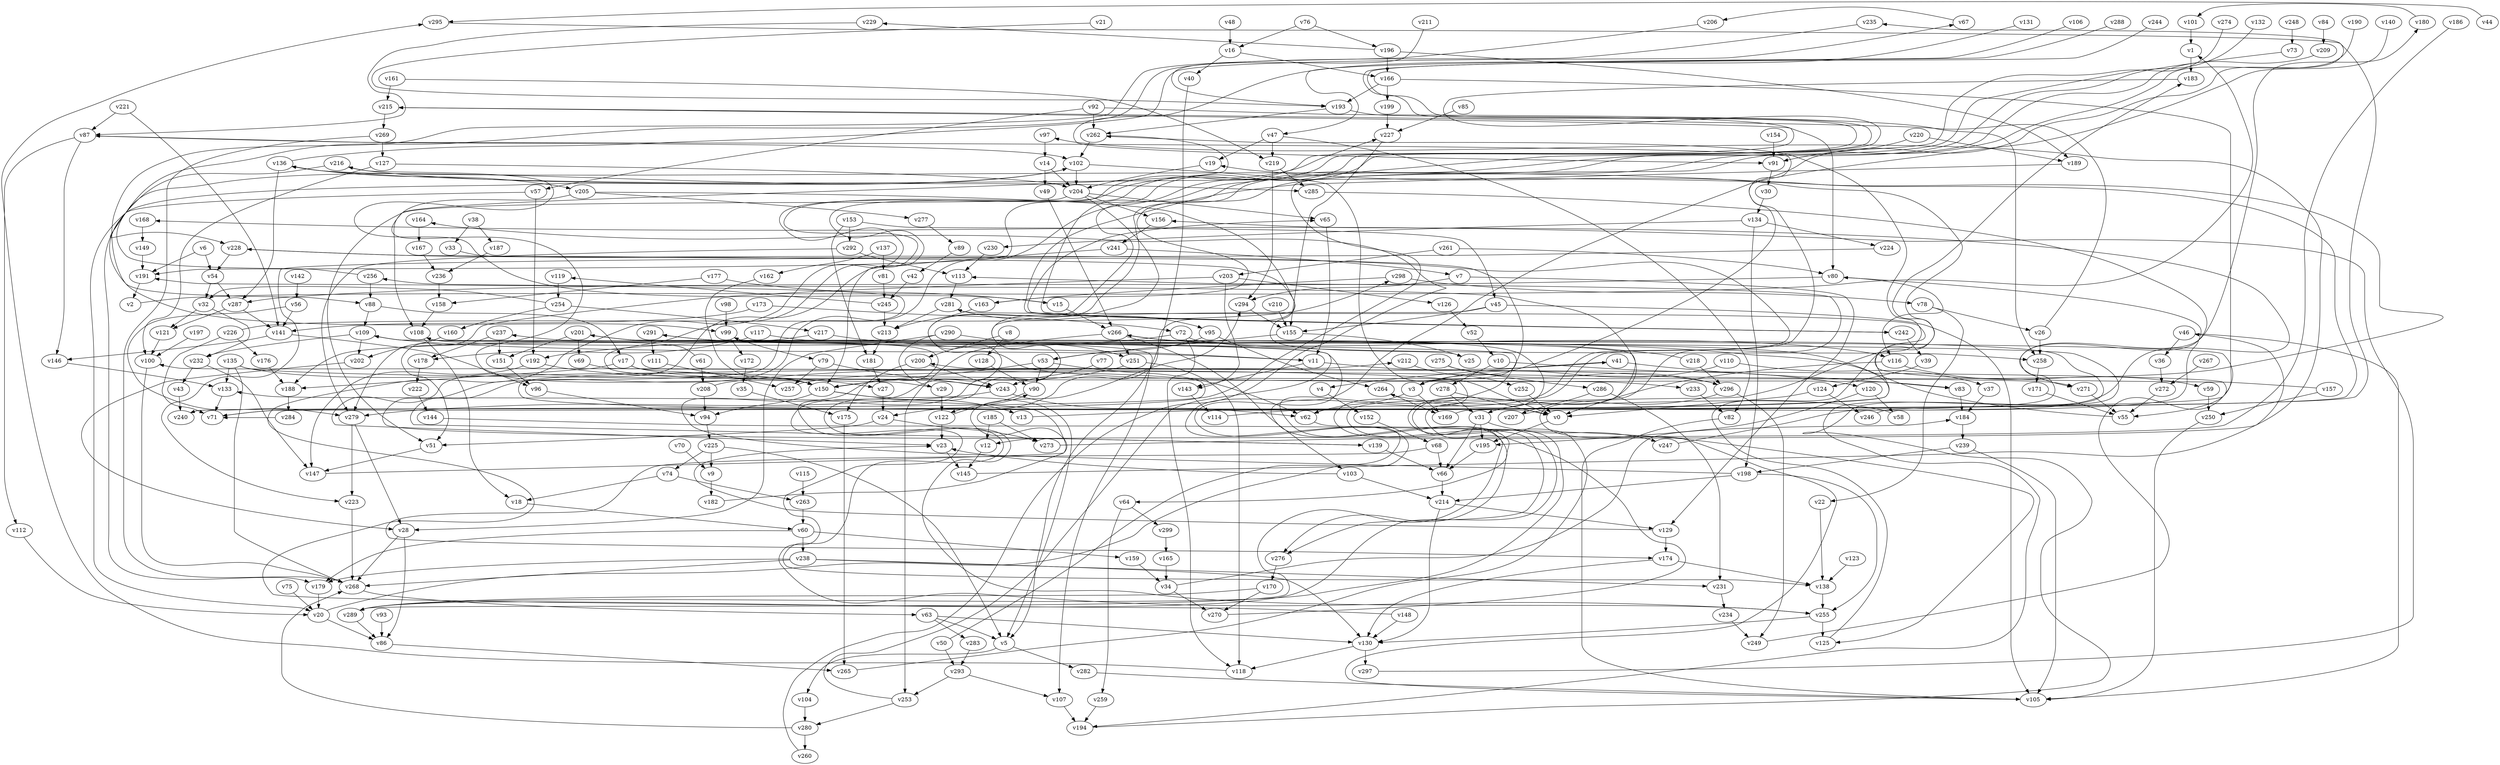// Benchmark game 448 - 300 vertices
// time_bound: 53
// targets: v127
digraph G {
    v0 [name="v0", player=1];
    v1 [name="v1", player=0];
    v2 [name="v2", player=1];
    v3 [name="v3", player=0];
    v4 [name="v4", player=1];
    v5 [name="v5", player=1];
    v6 [name="v6", player=1];
    v7 [name="v7", player=1];
    v8 [name="v8", player=0];
    v9 [name="v9", player=1];
    v10 [name="v10", player=1];
    v11 [name="v11", player=0];
    v12 [name="v12", player=0];
    v13 [name="v13", player=0];
    v14 [name="v14", player=1];
    v15 [name="v15", player=1];
    v16 [name="v16", player=0];
    v17 [name="v17", player=1];
    v18 [name="v18", player=1];
    v19 [name="v19", player=1];
    v20 [name="v20", player=1];
    v21 [name="v21", player=0];
    v22 [name="v22", player=0];
    v23 [name="v23", player=1];
    v24 [name="v24", player=1];
    v25 [name="v25", player=0];
    v26 [name="v26", player=0];
    v27 [name="v27", player=0];
    v28 [name="v28", player=1];
    v29 [name="v29", player=1];
    v30 [name="v30", player=1];
    v31 [name="v31", player=1];
    v32 [name="v32", player=1];
    v33 [name="v33", player=1];
    v34 [name="v34", player=0];
    v35 [name="v35", player=1];
    v36 [name="v36", player=1];
    v37 [name="v37", player=0];
    v38 [name="v38", player=1];
    v39 [name="v39", player=0];
    v40 [name="v40", player=0];
    v41 [name="v41", player=0];
    v42 [name="v42", player=0];
    v43 [name="v43", player=0];
    v44 [name="v44", player=1];
    v45 [name="v45", player=1];
    v46 [name="v46", player=1];
    v47 [name="v47", player=0];
    v48 [name="v48", player=1];
    v49 [name="v49", player=1];
    v50 [name="v50", player=0];
    v51 [name="v51", player=1];
    v52 [name="v52", player=0];
    v53 [name="v53", player=0];
    v54 [name="v54", player=1];
    v55 [name="v55", player=0];
    v56 [name="v56", player=1];
    v57 [name="v57", player=1];
    v58 [name="v58", player=0];
    v59 [name="v59", player=0];
    v60 [name="v60", player=0];
    v61 [name="v61", player=1];
    v62 [name="v62", player=1];
    v63 [name="v63", player=0];
    v64 [name="v64", player=0];
    v65 [name="v65", player=0];
    v66 [name="v66", player=0];
    v67 [name="v67", player=0];
    v68 [name="v68", player=1];
    v69 [name="v69", player=1];
    v70 [name="v70", player=1];
    v71 [name="v71", player=1];
    v72 [name="v72", player=1];
    v73 [name="v73", player=1];
    v74 [name="v74", player=1];
    v75 [name="v75", player=1];
    v76 [name="v76", player=0];
    v77 [name="v77", player=0];
    v78 [name="v78", player=1];
    v79 [name="v79", player=0];
    v80 [name="v80", player=0];
    v81 [name="v81", player=0];
    v82 [name="v82", player=0];
    v83 [name="v83", player=1];
    v84 [name="v84", player=1];
    v85 [name="v85", player=0];
    v86 [name="v86", player=0];
    v87 [name="v87", player=1];
    v88 [name="v88", player=0];
    v89 [name="v89", player=1];
    v90 [name="v90", player=0];
    v91 [name="v91", player=0];
    v92 [name="v92", player=0];
    v93 [name="v93", player=1];
    v94 [name="v94", player=1];
    v95 [name="v95", player=0];
    v96 [name="v96", player=0];
    v97 [name="v97", player=0];
    v98 [name="v98", player=1];
    v99 [name="v99", player=0];
    v100 [name="v100", player=0];
    v101 [name="v101", player=1];
    v102 [name="v102", player=1];
    v103 [name="v103", player=1];
    v104 [name="v104", player=1];
    v105 [name="v105", player=0];
    v106 [name="v106", player=1];
    v107 [name="v107", player=1];
    v108 [name="v108", player=0];
    v109 [name="v109", player=0];
    v110 [name="v110", player=1];
    v111 [name="v111", player=1];
    v112 [name="v112", player=0];
    v113 [name="v113", player=1];
    v114 [name="v114", player=0];
    v115 [name="v115", player=0];
    v116 [name="v116", player=0];
    v117 [name="v117", player=0];
    v118 [name="v118", player=1];
    v119 [name="v119", player=1];
    v120 [name="v120", player=0];
    v121 [name="v121", player=0];
    v122 [name="v122", player=1];
    v123 [name="v123", player=0];
    v124 [name="v124", player=1];
    v125 [name="v125", player=0];
    v126 [name="v126", player=0];
    v127 [name="v127", player=1, target=1];
    v128 [name="v128", player=0];
    v129 [name="v129", player=0];
    v130 [name="v130", player=1];
    v131 [name="v131", player=1];
    v132 [name="v132", player=1];
    v133 [name="v133", player=1];
    v134 [name="v134", player=1];
    v135 [name="v135", player=1];
    v136 [name="v136", player=0];
    v137 [name="v137", player=1];
    v138 [name="v138", player=1];
    v139 [name="v139", player=1];
    v140 [name="v140", player=0];
    v141 [name="v141", player=1];
    v142 [name="v142", player=0];
    v143 [name="v143", player=1];
    v144 [name="v144", player=1];
    v145 [name="v145", player=0];
    v146 [name="v146", player=0];
    v147 [name="v147", player=0];
    v148 [name="v148", player=0];
    v149 [name="v149", player=1];
    v150 [name="v150", player=0];
    v151 [name="v151", player=1];
    v152 [name="v152", player=1];
    v153 [name="v153", player=0];
    v154 [name="v154", player=1];
    v155 [name="v155", player=0];
    v156 [name="v156", player=0];
    v157 [name="v157", player=1];
    v158 [name="v158", player=1];
    v159 [name="v159", player=1];
    v160 [name="v160", player=1];
    v161 [name="v161", player=1];
    v162 [name="v162", player=1];
    v163 [name="v163", player=1];
    v164 [name="v164", player=0];
    v165 [name="v165", player=1];
    v166 [name="v166", player=1];
    v167 [name="v167", player=1];
    v168 [name="v168", player=1];
    v169 [name="v169", player=1];
    v170 [name="v170", player=1];
    v171 [name="v171", player=0];
    v172 [name="v172", player=0];
    v173 [name="v173", player=0];
    v174 [name="v174", player=1];
    v175 [name="v175", player=1];
    v176 [name="v176", player=1];
    v177 [name="v177", player=1];
    v178 [name="v178", player=1];
    v179 [name="v179", player=0];
    v180 [name="v180", player=1];
    v181 [name="v181", player=0];
    v182 [name="v182", player=1];
    v183 [name="v183", player=1];
    v184 [name="v184", player=1];
    v185 [name="v185", player=1];
    v186 [name="v186", player=0];
    v187 [name="v187", player=1];
    v188 [name="v188", player=0];
    v189 [name="v189", player=0];
    v190 [name="v190", player=0];
    v191 [name="v191", player=1];
    v192 [name="v192", player=0];
    v193 [name="v193", player=0];
    v194 [name="v194", player=1];
    v195 [name="v195", player=0];
    v196 [name="v196", player=0];
    v197 [name="v197", player=1];
    v198 [name="v198", player=1];
    v199 [name="v199", player=0];
    v200 [name="v200", player=1];
    v201 [name="v201", player=0];
    v202 [name="v202", player=1];
    v203 [name="v203", player=1];
    v204 [name="v204", player=0];
    v205 [name="v205", player=0];
    v206 [name="v206", player=0];
    v207 [name="v207", player=1];
    v208 [name="v208", player=1];
    v209 [name="v209", player=0];
    v210 [name="v210", player=1];
    v211 [name="v211", player=1];
    v212 [name="v212", player=0];
    v213 [name="v213", player=1];
    v214 [name="v214", player=0];
    v215 [name="v215", player=0];
    v216 [name="v216", player=1];
    v217 [name="v217", player=1];
    v218 [name="v218", player=1];
    v219 [name="v219", player=1];
    v220 [name="v220", player=0];
    v221 [name="v221", player=1];
    v222 [name="v222", player=0];
    v223 [name="v223", player=0];
    v224 [name="v224", player=0];
    v225 [name="v225", player=1];
    v226 [name="v226", player=1];
    v227 [name="v227", player=1];
    v228 [name="v228", player=1];
    v229 [name="v229", player=1];
    v230 [name="v230", player=0];
    v231 [name="v231", player=1];
    v232 [name="v232", player=1];
    v233 [name="v233", player=1];
    v234 [name="v234", player=0];
    v235 [name="v235", player=0];
    v236 [name="v236", player=0];
    v237 [name="v237", player=0];
    v238 [name="v238", player=1];
    v239 [name="v239", player=0];
    v240 [name="v240", player=0];
    v241 [name="v241", player=0];
    v242 [name="v242", player=0];
    v243 [name="v243", player=1];
    v244 [name="v244", player=0];
    v245 [name="v245", player=0];
    v246 [name="v246", player=0];
    v247 [name="v247", player=0];
    v248 [name="v248", player=0];
    v249 [name="v249", player=1];
    v250 [name="v250", player=1];
    v251 [name="v251", player=0];
    v252 [name="v252", player=1];
    v253 [name="v253", player=1];
    v254 [name="v254", player=1];
    v255 [name="v255", player=1];
    v256 [name="v256", player=0];
    v257 [name="v257", player=1];
    v258 [name="v258", player=0];
    v259 [name="v259", player=0];
    v260 [name="v260", player=1];
    v261 [name="v261", player=1];
    v262 [name="v262", player=1];
    v263 [name="v263", player=1];
    v264 [name="v264", player=0];
    v265 [name="v265", player=1];
    v266 [name="v266", player=1];
    v267 [name="v267", player=1];
    v268 [name="v268", player=0];
    v269 [name="v269", player=0];
    v270 [name="v270", player=1];
    v271 [name="v271", player=1];
    v272 [name="v272", player=0];
    v273 [name="v273", player=1];
    v274 [name="v274", player=0];
    v275 [name="v275", player=0];
    v276 [name="v276", player=0];
    v277 [name="v277", player=0];
    v278 [name="v278", player=1];
    v279 [name="v279", player=1];
    v280 [name="v280", player=1];
    v281 [name="v281", player=0];
    v282 [name="v282", player=1];
    v283 [name="v283", player=1];
    v284 [name="v284", player=1];
    v285 [name="v285", player=0];
    v286 [name="v286", player=0];
    v287 [name="v287", player=0];
    v288 [name="v288", player=0];
    v289 [name="v289", player=0];
    v290 [name="v290", player=1];
    v291 [name="v291", player=1];
    v292 [name="v292", player=0];
    v293 [name="v293", player=0];
    v294 [name="v294", player=1];
    v295 [name="v295", player=0];
    v296 [name="v296", player=0];
    v297 [name="v297", player=0];
    v298 [name="v298", player=0];
    v299 [name="v299", player=1];

    v0 -> v212 [constraint="t >= 2"];
    v1 -> v183;
    v2 -> v1 [constraint="t mod 4 == 0"];
    v3 -> v109 [constraint="t mod 4 == 3"];
    v4 -> v152;
    v5 -> v282;
    v6 -> v191;
    v7 -> v294;
    v8 -> v128;
    v9 -> v182;
    v10 -> v120;
    v11 -> v143;
    v12 -> v145;
    v13 -> v281 [constraint="t >= 5"];
    v14 -> v204;
    v15 -> v216 [constraint="t < 13"];
    v16 -> v166 [constraint="t >= 2"];
    v17 -> v271 [constraint="t >= 3"];
    v18 -> v60 [constraint="t >= 3"];
    v19 -> v204;
    v20 -> v108 [constraint="t < 9"];
    v21 -> v193 [constraint="t >= 3"];
    v22 -> v138;
    v23 -> v145;
    v24 -> v51;
    v25 -> v228 [constraint="t < 12"];
    v26 -> v215 [constraint="t < 5"];
    v27 -> v24;
    v28 -> v268;
    v29 -> v227 [constraint="t >= 3"];
    v30 -> v134;
    v31 -> v66;
    v32 -> v232;
    v33 -> v276 [constraint="t >= 1"];
    v34 -> v184 [constraint="t mod 3 == 2"];
    v35 -> v175;
    v36 -> v272;
    v37 -> v184;
    v38 -> v33;
    v39 -> v124;
    v40 -> v5;
    v41 -> v4;
    v42 -> v245;
    v43 -> v240;
    v44 -> v295 [constraint="t < 15"];
    v45 -> v138 [constraint="t < 5"];
    v46 -> v105;
    v47 -> v19;
    v48 -> v16;
    v49 -> v266;
    v50 -> v235 [constraint="t mod 3 == 0"];
    v51 -> v147;
    v52 -> v10;
    v53 -> v90;
    v54 -> v287;
    v55 -> v291 [constraint="t < 10"];
    v56 -> v279 [constraint="t < 6"];
    v57 -> v88 [constraint="t mod 5 == 0"];
    v58 -> v264 [constraint="t mod 2 == 1"];
    v59 -> v250;
    v60 -> v179;
    v61 -> v202 [constraint="t >= 4"];
    v62 -> v276 [constraint="t >= 2"];
    v63 -> v283;
    v64 -> v299;
    v65 -> v11;
    v66 -> v214;
    v67 -> v206 [constraint="t mod 2 == 0"];
    v68 -> v174 [constraint="t mod 5 == 2"];
    v69 -> v289 [constraint="t >= 5"];
    v70 -> v9;
    v71 -> v100 [constraint="t >= 1"];
    v72 -> v192;
    v73 -> v255 [constraint="t mod 2 == 0"];
    v74 -> v18;
    v75 -> v20;
    v76 -> v16;
    v77 -> v243;
    v78 -> v26 [constraint="t >= 3"];
    v79 -> v243;
    v80 -> v287 [constraint="t < 6"];
    v81 -> v245;
    v82 -> v105;
    v83 -> v184;
    v84 -> v209;
    v85 -> v227;
    v86 -> v265;
    v87 -> v112;
    v88 -> v17;
    v89 -> v42;
    v90 -> v122;
    v91 -> v30;
    v92 -> v258;
    v93 -> v86;
    v94 -> v225;
    v95 -> v264;
    v96 -> v94;
    v97 -> v14;
    v98 -> v99;
    v99 -> v172;
    v100 -> v268;
    v101 -> v1;
    v102 -> v0;
    v103 -> v23 [constraint="t < 9"];
    v104 -> v280;
    v105 -> v262 [constraint="t < 7"];
    v106 -> v47 [constraint="t < 12"];
    v107 -> v194;
    v108 -> v194 [constraint="t >= 5"];
    v109 -> v202;
    v110 -> v37;
    v111 -> v257;
    v112 -> v20;
    v113 -> v281;
    v114 -> v291 [constraint="t < 8"];
    v115 -> v263;
    v116 -> v59;
    v117 -> v107;
    v118 -> v295 [constraint="t mod 2 == 0"];
    v119 -> v254;
    v120 -> v195;
    v121 -> v100;
    v122 -> v90;
    v123 -> v138;
    v124 -> v0;
    v125 -> v136 [constraint="t < 11"];
    v126 -> v52;
    v127 -> v204;
    v128 -> v90;
    v129 -> v23 [constraint="t mod 5 == 4"];
    v130 -> v297;
    v131 -> v91 [constraint="t < 10"];
    v132 -> v83 [constraint="t < 9"];
    v133 -> v71;
    v134 -> v198;
    v135 -> v133;
    v136 -> v67 [constraint="t < 13"];
    v137 -> v162;
    v138 -> v255;
    v139 -> v191 [constraint="t mod 4 == 1"];
    v140 -> v3 [constraint="t >= 1"];
    v141 -> v96;
    v142 -> v56;
    v143 -> v114;
    v144 -> v125 [constraint="t mod 3 == 1"];
    v145 -> v97 [constraint="t < 12"];
    v146 -> v133 [constraint="t >= 5"];
    v147 -> v294 [constraint="t < 12"];
    v148 -> v215 [constraint="t mod 4 == 0"];
    v149 -> v191;
    v150 -> v5 [constraint="t < 13"];
    v151 -> v96;
    v152 -> v68;
    v153 -> v292;
    v154 -> v91;
    v155 -> v25;
    v156 -> v241;
    v157 -> v183 [constraint="t >= 2"];
    v158 -> v108;
    v159 -> v34;
    v160 -> v279;
    v161 -> v219;
    v162 -> v150;
    v163 -> v213;
    v164 -> v167;
    v165 -> v34;
    v166 -> v55;
    v167 -> v236;
    v168 -> v149;
    v169 -> v80 [constraint="t < 11"];
    v170 -> v289 [constraint="t < 11"];
    v171 -> v55;
    v172 -> v35;
    v173 -> v72;
    v174 -> v138;
    v175 -> v265;
    v176 -> v188;
    v177 -> v15;
    v178 -> v222;
    v179 -> v20;
    v180 -> v101 [constraint="t >= 5"];
    v181 -> v27;
    v182 -> v133 [constraint="t < 6"];
    v183 -> v139 [constraint="t < 12"];
    v184 -> v239;
    v185 -> v12;
    v186 -> v12 [constraint="t >= 2"];
    v187 -> v236;
    v188 -> v284;
    v189 -> v242 [constraint="t mod 2 == 1"];
    v190 -> v71 [constraint="t < 13"];
    v191 -> v2;
    v192 -> v147;
    v193 -> v262;
    v194 -> v237 [constraint="t mod 3 == 2"];
    v195 -> v66;
    v196 -> v229 [constraint="t >= 3"];
    v197 -> v100;
    v198 -> v99 [constraint="t >= 2"];
    v199 -> v227;
    v200 -> v243;
    v201 -> v64 [constraint="t >= 5"];
    v202 -> v28 [constraint="t mod 5 == 2"];
    v203 -> v143;
    v204 -> v255 [constraint="t >= 3"];
    v205 -> v24 [constraint="t mod 2 == 0"];
    v206 -> v99 [constraint="t >= 3"];
    v207 -> v200 [constraint="t >= 2"];
    v208 -> v41 [constraint="t >= 5"];
    v209 -> v163 [constraint="t >= 3"];
    v210 -> v155;
    v211 -> v193 [constraint="t >= 1"];
    v212 -> v252;
    v213 -> v181;
    v214 -> v130;
    v215 -> v269;
    v216 -> v179;
    v217 -> v188;
    v218 -> v266 [constraint="t >= 5"];
    v219 -> v294;
    v220 -> v189;
    v221 -> v141;
    v222 -> v144;
    v223 -> v268;
    v224 -> v223 [constraint="t >= 1"];
    v225 -> v5;
    v226 -> v298 [constraint="t < 11"];
    v227 -> v155;
    v228 -> v62 [constraint="t >= 5"];
    v229 -> v87 [constraint="t >= 1"];
    v230 -> v113;
    v231 -> v234;
    v232 -> v43;
    v233 -> v82;
    v234 -> v249;
    v235 -> v228 [constraint="t >= 3"];
    v236 -> v158;
    v237 -> v151;
    v238 -> v231;
    v239 -> v198;
    v240 -> v19 [constraint="t < 14"];
    v241 -> v150;
    v242 -> v65 [constraint="t mod 2 == 0"];
    v243 -> v62;
    v244 -> v191 [constraint="t < 11"];
    v245 -> v119 [constraint="t mod 2 == 0"];
    v246 -> v180 [constraint="t mod 2 == 0"];
    v247 -> v156 [constraint="t >= 2"];
    v248 -> v73;
    v249 -> v109 [constraint="t < 7"];
    v250 -> v105;
    v251 -> v118;
    v252 -> v0;
    v253 -> v201 [constraint="t >= 5"];
    v254 -> v32 [constraint="t < 8"];
    v255 -> v125;
    v256 -> v102 [constraint="t >= 2"];
    v257 -> v136 [constraint="t < 9"];
    v258 -> v171;
    v259 -> v194;
    v260 -> v164 [constraint="t < 13"];
    v261 -> v203;
    v262 -> v150 [constraint="t < 6"];
    v263 -> v60;
    v264 -> v169;
    v265 -> v256 [constraint="t >= 1"];
    v266 -> v289 [constraint="t >= 2"];
    v267 -> v272;
    v268 -> v63;
    v269 -> v268;
    v270 -> v113 [constraint="t mod 3 == 2"];
    v271 -> v55;
    v272 -> v55;
    v273 -> v46 [constraint="t < 13"];
    v274 -> v242 [constraint="t >= 4"];
    v275 -> v286;
    v276 -> v170;
    v277 -> v89;
    v278 -> v31;
    v279 -> v223;
    v280 -> v260;
    v281 -> v213;
    v282 -> v105;
    v283 -> v293;
    v284 -> v71 [constraint="t < 5"];
    v285 -> v271 [constraint="t < 8"];
    v286 -> v231;
    v287 -> v121;
    v288 -> v23 [constraint="t mod 3 == 2"];
    v289 -> v87 [constraint="t mod 4 == 2"];
    v290 -> v251;
    v291 -> v111;
    v292 -> v279;
    v293 -> v107;
    v294 -> v155;
    v295 -> v240 [constraint="t >= 4"];
    v296 -> v249;
    v297 -> v168 [constraint="t mod 2 == 1"];
    v298 -> v78;
    v299 -> v165;
    v53 -> v62;
    v204 -> v156;
    v196 -> v189;
    v203 -> v51;
    v198 -> v214;
    v201 -> v151;
    v129 -> v174;
    v74 -> v263;
    v173 -> v141;
    v141 -> v146;
    v148 -> v130;
    v275 -> v296;
    v7 -> v129;
    v238 -> v130;
    v137 -> v81;
    v20 -> v86;
    v177 -> v158;
    v6 -> v54;
    v203 -> v126;
    v214 -> v129;
    v34 -> v270;
    v102 -> v204;
    v56 -> v141;
    v15 -> v266;
    v266 -> v251;
    v134 -> v230;
    v92 -> v262;
    v153 -> v45;
    v122 -> v23;
    v266 -> v253;
    v155 -> v53;
    v237 -> v178;
    v64 -> v259;
    v290 -> v29;
    v31 -> v195;
    v262 -> v102;
    v87 -> v146;
    v45 -> v105;
    v135 -> v233;
    v31 -> v247;
    v78 -> v22;
    v225 -> v9;
    v204 -> v65;
    v16 -> v40;
    v280 -> v268;
    v60 -> v238;
    v161 -> v215;
    v10 -> v278;
    v220 -> v91;
    v298 -> v163;
    v103 -> v214;
    v135 -> v268;
    v41 -> v83;
    v239 -> v105;
    v45 -> v155;
    v53 -> v150;
    v63 -> v130;
    v208 -> v94;
    v63 -> v5;
    v157 -> v250;
    v32 -> v121;
    v242 -> v39;
    v289 -> v86;
    v204 -> v51;
    v185 -> v273;
    v292 -> v113;
    v166 -> v193;
    v116 -> v0;
    v296 -> v31;
    v228 -> v54;
    v170 -> v270;
    v205 -> v277;
    v198 -> v255;
    v205 -> v108;
    v226 -> v176;
    v254 -> v217;
    v14 -> v49;
    v127 -> v100;
    v266 -> v103;
    v29 -> v122;
    v279 -> v28;
    v255 -> v130;
    v28 -> v86;
    v201 -> v69;
    v217 -> v11;
    v108 -> v18;
    v102 -> v20;
    v281 -> v95;
    v3 -> v62;
    v80 -> v116;
    v293 -> v253;
    v61 -> v208;
    v99 -> v79;
    v46 -> v36;
    v261 -> v80;
    v232 -> v147;
    v153 -> v181;
    v166 -> v199;
    v243 -> v279;
    v266 -> v116;
    v47 -> v82;
    v3 -> v169;
    v57 -> v192;
    v47 -> v219;
    v253 -> v280;
    v11 -> v296;
    v226 -> v71;
    v5 -> v104;
    v109 -> v232;
    v196 -> v166;
    v135 -> v150;
    v218 -> v296;
    v256 -> v88;
    v92 -> v57;
    v241 -> v7;
    v238 -> v179;
    v134 -> v224;
    v68 -> v66;
    v287 -> v141;
    v136 -> v205;
    v238 -> v268;
    v200 -> v175;
    v251 -> v150;
    v174 -> v130;
    v130 -> v118;
    v150 -> v13;
    v136 -> v287;
    v72 -> v118;
    v17 -> v188;
    v17 -> v243;
    v278 -> v0;
    v245 -> v213;
    v290 -> v28;
    v117 -> v178;
    v124 -> v246;
    v139 -> v66;
    v192 -> v27;
    v24 -> v273;
    v76 -> v196;
    v193 -> v80;
    v225 -> v74;
    v120 -> v58;
    v110 -> v3;
    v286 -> v207;
    v8 -> v200;
    v26 -> v258;
    v216 -> v285;
    v88 -> v109;
    v254 -> v160;
    v87 -> v102;
    v221 -> v87;
    v60 -> v159;
    v50 -> v293;
    v0 -> v195;
    v38 -> v187;
    v79 -> v257;
    v219 -> v285;
    v109 -> v11;
    v150 -> v94;
    v95 -> v53;
    v54 -> v32;
    v72 -> v258;
    v269 -> v127;
}
